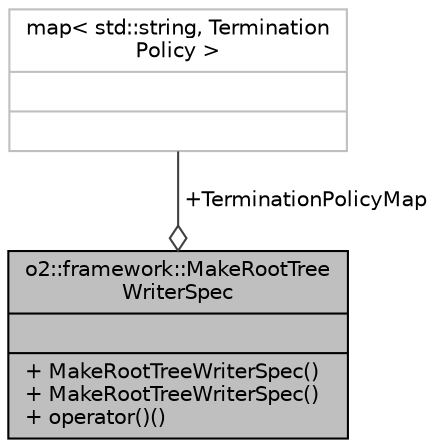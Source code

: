 digraph "o2::framework::MakeRootTreeWriterSpec"
{
 // INTERACTIVE_SVG=YES
  bgcolor="transparent";
  edge [fontname="Helvetica",fontsize="10",labelfontname="Helvetica",labelfontsize="10"];
  node [fontname="Helvetica",fontsize="10",shape=record];
  Node1 [label="{o2::framework::MakeRootTree\lWriterSpec\n||+ MakeRootTreeWriterSpec()\l+ MakeRootTreeWriterSpec()\l+ operator()()\l}",height=0.2,width=0.4,color="black", fillcolor="grey75", style="filled" fontcolor="black"];
  Node2 -> Node1 [color="grey25",fontsize="10",style="solid",label=" +TerminationPolicyMap" ,arrowhead="odiamond",fontname="Helvetica"];
  Node2 [label="{map\< std::string, Termination\lPolicy \>\n||}",height=0.2,width=0.4,color="grey75"];
}
